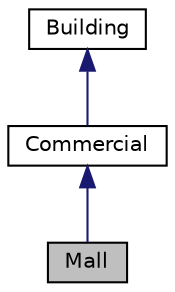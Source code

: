 digraph "Mall"
{
 // LATEX_PDF_SIZE
  edge [fontname="Helvetica",fontsize="10",labelfontname="Helvetica",labelfontsize="10"];
  node [fontname="Helvetica",fontsize="10",shape=record];
  Node1 [label="Mall",height=0.2,width=0.4,color="black", fillcolor="grey75", style="filled", fontcolor="black",tooltip="Represents a mall that provides commercial services."];
  Node2 -> Node1 [dir="back",color="midnightblue",fontsize="10",style="solid"];
  Node2 [label="Commercial",height=0.2,width=0.4,color="black", fillcolor="white", style="filled",URL="$classCommercial.html",tooltip="Represents a commercial building, with attributes for entertainment and employment ratings."];
  Node3 -> Node2 [dir="back",color="midnightblue",fontsize="10",style="solid"];
  Node3 [label="Building",height=0.2,width=0.4,color="black", fillcolor="white", style="filled",URL="$classBuilding.html",tooltip="Abstract base class representing a building with facilities, citizens, and utilities."];
}
